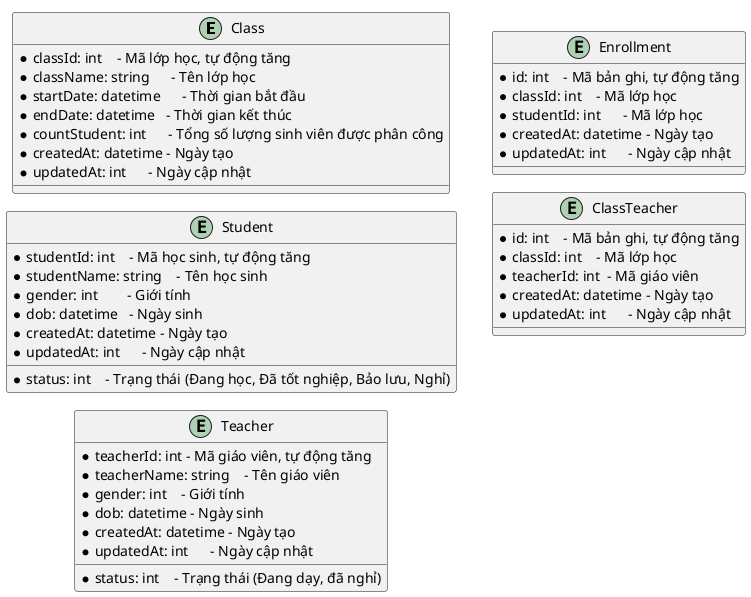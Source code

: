 @startuml ldm
!pragma layout smetana
left to right direction
entity Class
entity Student
entity Teacher
entity Enrollment
entity ClassTeacher
entity Class {
  * classId: int    - Mã lớp học, tự động tăng
  * className: string      - Tên lớp học
  * startDate: datetime      - Thời gian bắt đầu
  * endDate: datetime   - Thời gian kết thúc
  * countStudent: int      - Tổng số lượng sinh viên được phân công
  * createdAt: datetime - Ngày tạo
  * updatedAt: int      - Ngày cập nhật

}
entity Student {
  * studentId: int    - Mã học sinh, tự động tăng
  * studentName: string    - Tên học sinh
  * gender: int        - Giới tính
  * dob: datetime   - Ngày sinh
  * status: int    - Trạng thái (Đang học, Đã tốt nghiệp, Bảo lưu, Nghỉ)
  * createdAt: datetime - Ngày tạo
  * updatedAt: int      - Ngày cập nhật
}
entity Teacher {
  * teacherId: int - Mã giáo viên, tự động tăng
  * teacherName: string    - Tên giáo viên
  * gender: int    - Giới tính
  * dob: datetime - Ngày sinh
  * status: int    - Trạng thái (Đang dạy, đã nghỉ)
  * createdAt: datetime - Ngày tạo
  * updatedAt: int      - Ngày cập nhật
}
entity Enrollment {
  * id: int    - Mã bản ghi, tự động tăng
  * classId: int    - Mã lớp học
  * studentId: int      - Mã lớp học
  * createdAt: datetime - Ngày tạo
  * updatedAt: int      - Ngày cập nhật
}
entity ClassTeacher {
  * id: int    - Mã bản ghi, tự động tăng
  * classId: int    - Mã lớp học
  * teacherId: int  - Mã giáo viên
  * createdAt: datetime - Ngày tạo
  * updatedAt: int      - Ngày cập nhật
}

@enduml
